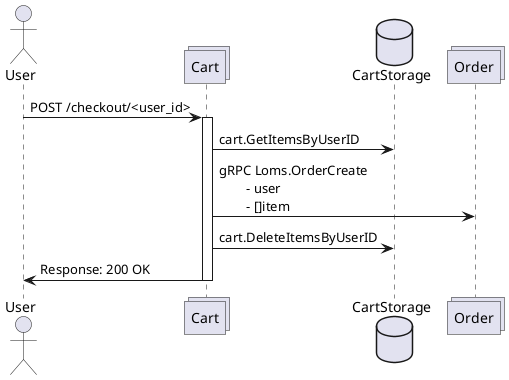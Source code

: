 @startuml

actor User as u
collections Cart as c
database CartStorage as cs
collections Order as o

u -> c : POST /checkout/<user_id>
activate c
c -> cs : cart.GetItemsByUserID
c -> o : gRPC Loms.OrderCreate\n\t- user\n\t- []item
c -> cs : cart.DeleteItemsByUserID

c -> u : Response: 200 OK

deactivate c

@enduml
